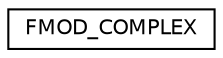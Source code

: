 digraph "Graphical Class Hierarchy"
{
  edge [fontname="Helvetica",fontsize="10",labelfontname="Helvetica",labelfontsize="10"];
  node [fontname="Helvetica",fontsize="10",shape=record];
  rankdir="LR";
  Node1 [label="FMOD_COMPLEX",height=0.2,width=0.4,color="black", fillcolor="white", style="filled",URL="$struct_f_m_o_d___c_o_m_p_l_e_x.html"];
}
